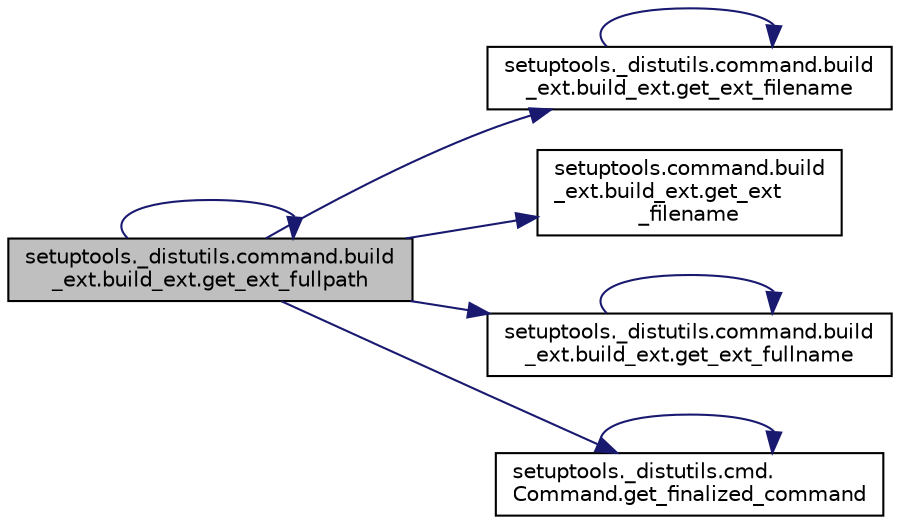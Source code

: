 digraph "setuptools._distutils.command.build_ext.build_ext.get_ext_fullpath"
{
 // LATEX_PDF_SIZE
  edge [fontname="Helvetica",fontsize="10",labelfontname="Helvetica",labelfontsize="10"];
  node [fontname="Helvetica",fontsize="10",shape=record];
  rankdir="LR";
  Node1 [label="setuptools._distutils.command.build\l_ext.build_ext.get_ext_fullpath",height=0.2,width=0.4,color="black", fillcolor="grey75", style="filled", fontcolor="black",tooltip=" "];
  Node1 -> Node2 [color="midnightblue",fontsize="10",style="solid",fontname="Helvetica"];
  Node2 [label="setuptools._distutils.command.build\l_ext.build_ext.get_ext_filename",height=0.2,width=0.4,color="black", fillcolor="white", style="filled",URL="$d0/d4b/classsetuptools_1_1__distutils_1_1command_1_1build__ext_1_1build__ext.html#af6138fb9dd87086f6032e8ac24789d11",tooltip=" "];
  Node2 -> Node2 [color="midnightblue",fontsize="10",style="solid",fontname="Helvetica"];
  Node1 -> Node3 [color="midnightblue",fontsize="10",style="solid",fontname="Helvetica"];
  Node3 [label="setuptools.command.build\l_ext.build_ext.get_ext\l_filename",height=0.2,width=0.4,color="black", fillcolor="white", style="filled",URL="$da/d6a/classsetuptools_1_1command_1_1build__ext_1_1build__ext.html#aa70c67c690d0bf9105529fccd60418a4",tooltip=" "];
  Node1 -> Node4 [color="midnightblue",fontsize="10",style="solid",fontname="Helvetica"];
  Node4 [label="setuptools._distutils.command.build\l_ext.build_ext.get_ext_fullname",height=0.2,width=0.4,color="black", fillcolor="white", style="filled",URL="$d0/d4b/classsetuptools_1_1__distutils_1_1command_1_1build__ext_1_1build__ext.html#a5eab440ef8685699c673219c41d86d1f",tooltip=" "];
  Node4 -> Node4 [color="midnightblue",fontsize="10",style="solid",fontname="Helvetica"];
  Node1 -> Node1 [color="midnightblue",fontsize="10",style="solid",fontname="Helvetica"];
  Node1 -> Node5 [color="midnightblue",fontsize="10",style="solid",fontname="Helvetica"];
  Node5 [label="setuptools._distutils.cmd.\lCommand.get_finalized_command",height=0.2,width=0.4,color="black", fillcolor="white", style="filled",URL="$dd/df5/classsetuptools_1_1__distutils_1_1cmd_1_1_command.html#a09d3bf8e912072dce360a2e78d28cd75",tooltip=" "];
  Node5 -> Node5 [color="midnightblue",fontsize="10",style="solid",fontname="Helvetica"];
}
